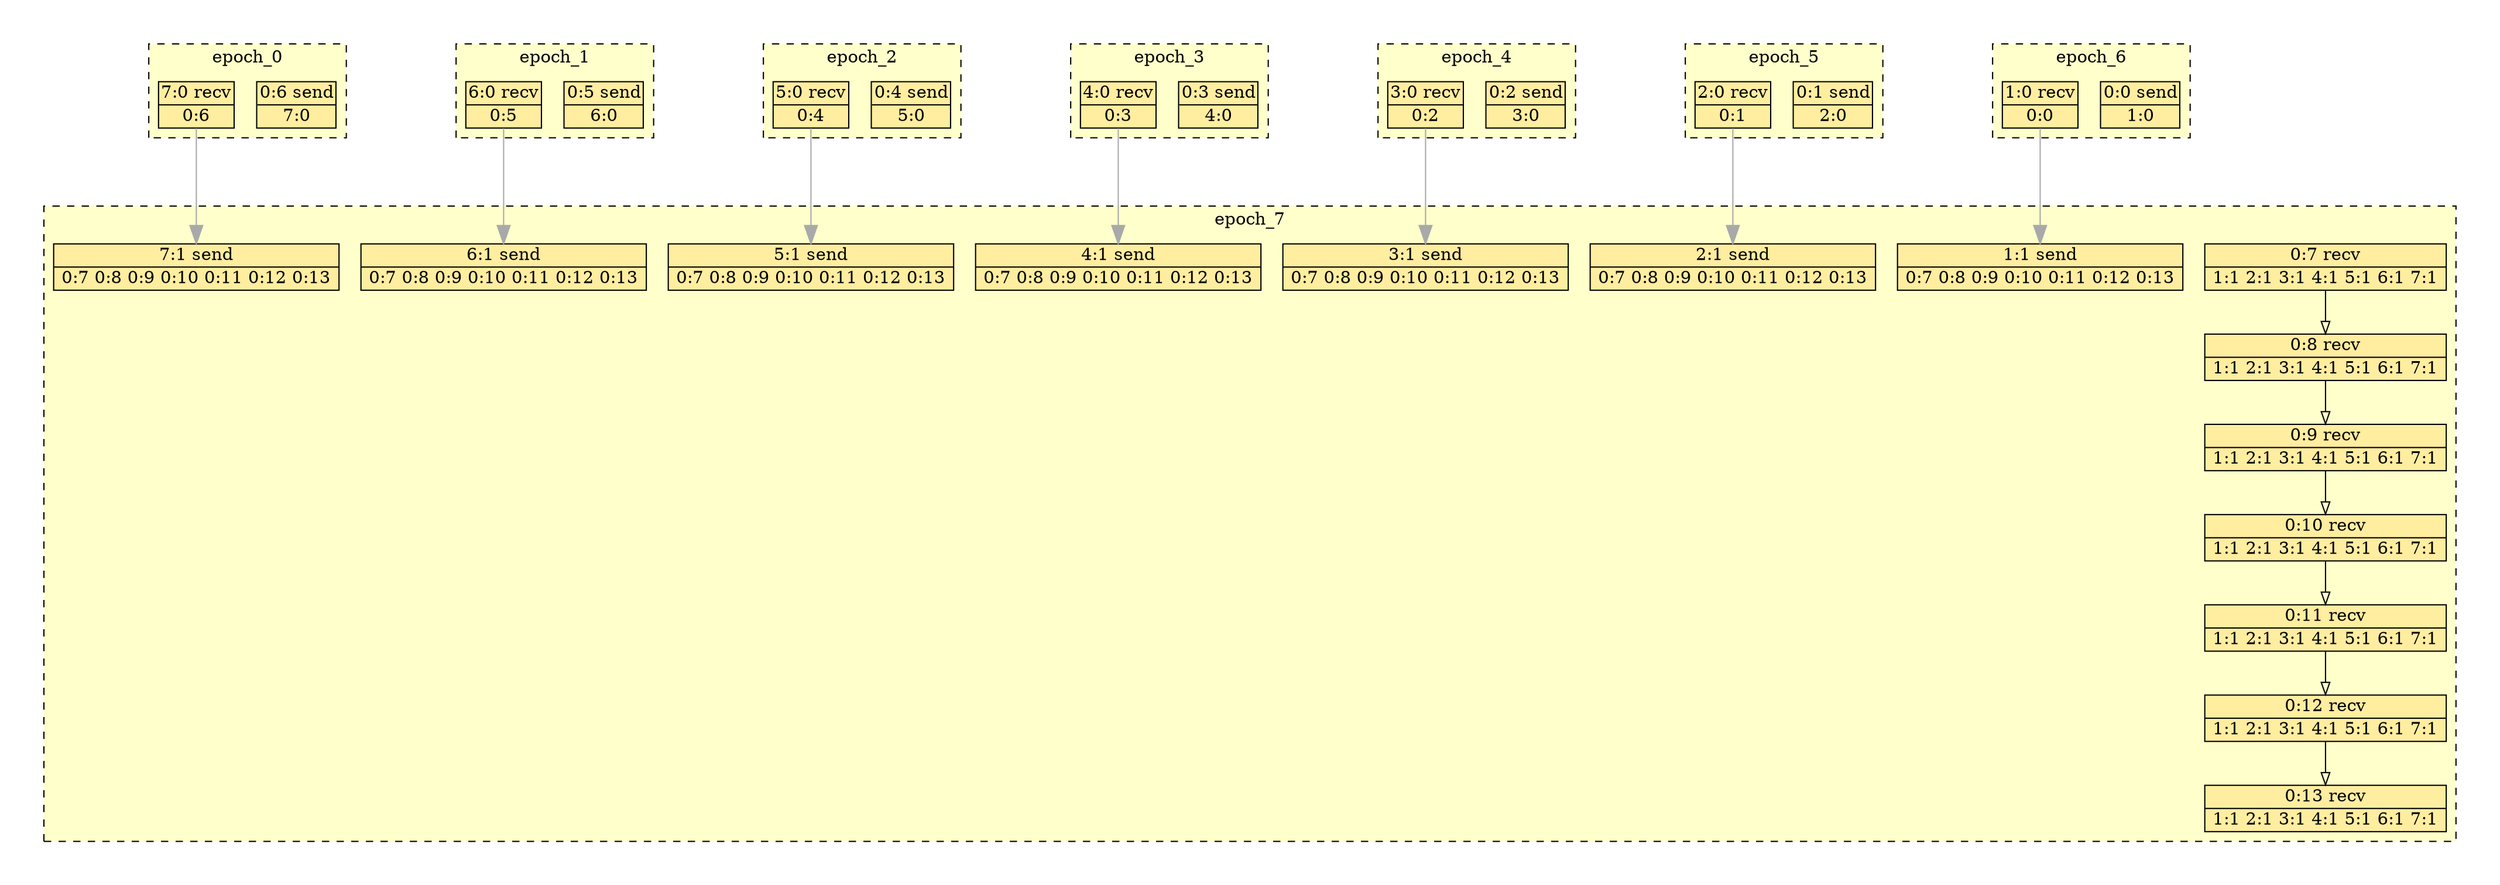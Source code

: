digraph{node[shape=none margin=0 style=filled colorscheme=ylorrd9 fillcolor=2];compound=true;splines=line;subgraph clusterdummy0_0{style=invis;subgraph clusterdummy0_1{style=invis;subgraph clusterdummy0_2{style=invis;subgraph cluster0{style=dashed;colorscheme=ylorrd9;bgcolor=1;edge[arrowhead=empty];label=epoch_0;6[label=<<table border="0" cellborder="0" cellspacing="0"><tr><td>0:6 send</td></tr><hr/><tr><td> 7:0 </td></tr></table>>];26[label=<<table border="0" cellborder="0" cellspacing="0"><tr><td>7:0 recv</td></tr><hr/><tr><td> 0:6 </td></tr></table>>];}}}}subgraph clusterdummy1_0{style=invis;subgraph clusterdummy1_1{style=invis;subgraph clusterdummy1_2{style=invis;subgraph cluster1{style=dashed;colorscheme=ylorrd9;bgcolor=1;edge[arrowhead=empty];label=epoch_1;5[label=<<table border="0" cellborder="0" cellspacing="0"><tr><td>0:5 send</td></tr><hr/><tr><td> 6:0 </td></tr></table>>];24[label=<<table border="0" cellborder="0" cellspacing="0"><tr><td>6:0 recv</td></tr><hr/><tr><td> 0:5 </td></tr></table>>];}}}}subgraph clusterdummy2_0{style=invis;subgraph clusterdummy2_1{style=invis;subgraph clusterdummy2_2{style=invis;subgraph cluster2{style=dashed;colorscheme=ylorrd9;bgcolor=1;edge[arrowhead=empty];label=epoch_2;4[label=<<table border="0" cellborder="0" cellspacing="0"><tr><td>0:4 send</td></tr><hr/><tr><td> 5:0 </td></tr></table>>];22[label=<<table border="0" cellborder="0" cellspacing="0"><tr><td>5:0 recv</td></tr><hr/><tr><td> 0:4 </td></tr></table>>];}}}}subgraph clusterdummy3_0{style=invis;subgraph clusterdummy3_1{style=invis;subgraph clusterdummy3_2{style=invis;subgraph cluster3{style=dashed;colorscheme=ylorrd9;bgcolor=1;edge[arrowhead=empty];label=epoch_3;3[label=<<table border="0" cellborder="0" cellspacing="0"><tr><td>0:3 send</td></tr><hr/><tr><td> 4:0 </td></tr></table>>];20[label=<<table border="0" cellborder="0" cellspacing="0"><tr><td>4:0 recv</td></tr><hr/><tr><td> 0:3 </td></tr></table>>];}}}}subgraph clusterdummy4_0{style=invis;subgraph clusterdummy4_1{style=invis;subgraph clusterdummy4_2{style=invis;subgraph cluster4{style=dashed;colorscheme=ylorrd9;bgcolor=1;edge[arrowhead=empty];label=epoch_4;2[label=<<table border="0" cellborder="0" cellspacing="0"><tr><td>0:2 send</td></tr><hr/><tr><td> 3:0 </td></tr></table>>];18[label=<<table border="0" cellborder="0" cellspacing="0"><tr><td>3:0 recv</td></tr><hr/><tr><td> 0:2 </td></tr></table>>];}}}}subgraph clusterdummy5_0{style=invis;subgraph clusterdummy5_1{style=invis;subgraph clusterdummy5_2{style=invis;subgraph cluster5{style=dashed;colorscheme=ylorrd9;bgcolor=1;edge[arrowhead=empty];label=epoch_5;1[label=<<table border="0" cellborder="0" cellspacing="0"><tr><td>0:1 send</td></tr><hr/><tr><td> 2:0 </td></tr></table>>];16[label=<<table border="0" cellborder="0" cellspacing="0"><tr><td>2:0 recv</td></tr><hr/><tr><td> 0:1 </td></tr></table>>];}}}}subgraph clusterdummy6_0{style=invis;subgraph clusterdummy6_1{style=invis;subgraph clusterdummy6_2{style=invis;subgraph cluster6{style=dashed;colorscheme=ylorrd9;bgcolor=1;edge[arrowhead=empty];label=epoch_6;0[label=<<table border="0" cellborder="0" cellspacing="0"><tr><td>0:0 send</td></tr><hr/><tr><td> 1:0 </td></tr></table>>];14[label=<<table border="0" cellborder="0" cellspacing="0"><tr><td>1:0 recv</td></tr><hr/><tr><td> 0:0 </td></tr></table>>];}}}}subgraph clusterdummy7_0{style=invis;subgraph clusterdummy7_1{style=invis;subgraph clusterdummy7_2{style=invis;subgraph cluster7{style=dashed;colorscheme=ylorrd9;bgcolor=1;edge[arrowhead=empty];label=epoch_7;7[label=<<table border="0" cellborder="0" cellspacing="0"><tr><td>0:7 recv</td></tr><hr/><tr><td> 1:1 2:1 3:1 4:1 5:1 6:1 7:1 </td></tr></table>>];8[label=<<table border="0" cellborder="0" cellspacing="0"><tr><td>0:8 recv</td></tr><hr/><tr><td> 1:1 2:1 3:1 4:1 5:1 6:1 7:1 </td></tr></table>>];7->8;9[label=<<table border="0" cellborder="0" cellspacing="0"><tr><td>0:9 recv</td></tr><hr/><tr><td> 1:1 2:1 3:1 4:1 5:1 6:1 7:1 </td></tr></table>>];8->9;10[label=<<table border="0" cellborder="0" cellspacing="0"><tr><td>0:10 recv</td></tr><hr/><tr><td> 1:1 2:1 3:1 4:1 5:1 6:1 7:1 </td></tr></table>>];9->10;11[label=<<table border="0" cellborder="0" cellspacing="0"><tr><td>0:11 recv</td></tr><hr/><tr><td> 1:1 2:1 3:1 4:1 5:1 6:1 7:1 </td></tr></table>>];10->11;12[label=<<table border="0" cellborder="0" cellspacing="0"><tr><td>0:12 recv</td></tr><hr/><tr><td> 1:1 2:1 3:1 4:1 5:1 6:1 7:1 </td></tr></table>>];11->12;13[label=<<table border="0" cellborder="0" cellspacing="0"><tr><td>0:13 recv</td></tr><hr/><tr><td> 1:1 2:1 3:1 4:1 5:1 6:1 7:1 </td></tr></table>>];12->13;15[label=<<table border="0" cellborder="0" cellspacing="0"><tr><td>1:1 send</td></tr><hr/><tr><td> 0:7 0:8 0:9 0:10 0:11 0:12 0:13 </td></tr></table>>];17[label=<<table border="0" cellborder="0" cellspacing="0"><tr><td>2:1 send</td></tr><hr/><tr><td> 0:7 0:8 0:9 0:10 0:11 0:12 0:13 </td></tr></table>>];19[label=<<table border="0" cellborder="0" cellspacing="0"><tr><td>3:1 send</td></tr><hr/><tr><td> 0:7 0:8 0:9 0:10 0:11 0:12 0:13 </td></tr></table>>];21[label=<<table border="0" cellborder="0" cellspacing="0"><tr><td>4:1 send</td></tr><hr/><tr><td> 0:7 0:8 0:9 0:10 0:11 0:12 0:13 </td></tr></table>>];23[label=<<table border="0" cellborder="0" cellspacing="0"><tr><td>5:1 send</td></tr><hr/><tr><td> 0:7 0:8 0:9 0:10 0:11 0:12 0:13 </td></tr></table>>];25[label=<<table border="0" cellborder="0" cellspacing="0"><tr><td>6:1 send</td></tr><hr/><tr><td> 0:7 0:8 0:9 0:10 0:11 0:12 0:13 </td></tr></table>>];27[label=<<table border="0" cellborder="0" cellspacing="0"><tr><td>7:1 send</td></tr><hr/><tr><td> 0:7 0:8 0:9 0:10 0:11 0:12 0:13 </td></tr></table>>];}}}}subgraph clusterdummy8_0{style=invis;subgraph clusterdummy8_1{style=invis;subgraph clusterdummy8_2{style=invis;subgraph cluster8{style=dashed;colorscheme=ylorrd9;bgcolor=1;edge[arrowhead=empty];label=epoch_8;}}}}subgraph{edge[color=darkgray arrowsize=1.5];14->15;16->17;18->19;20->21;22->23;24->25;26->27;}}